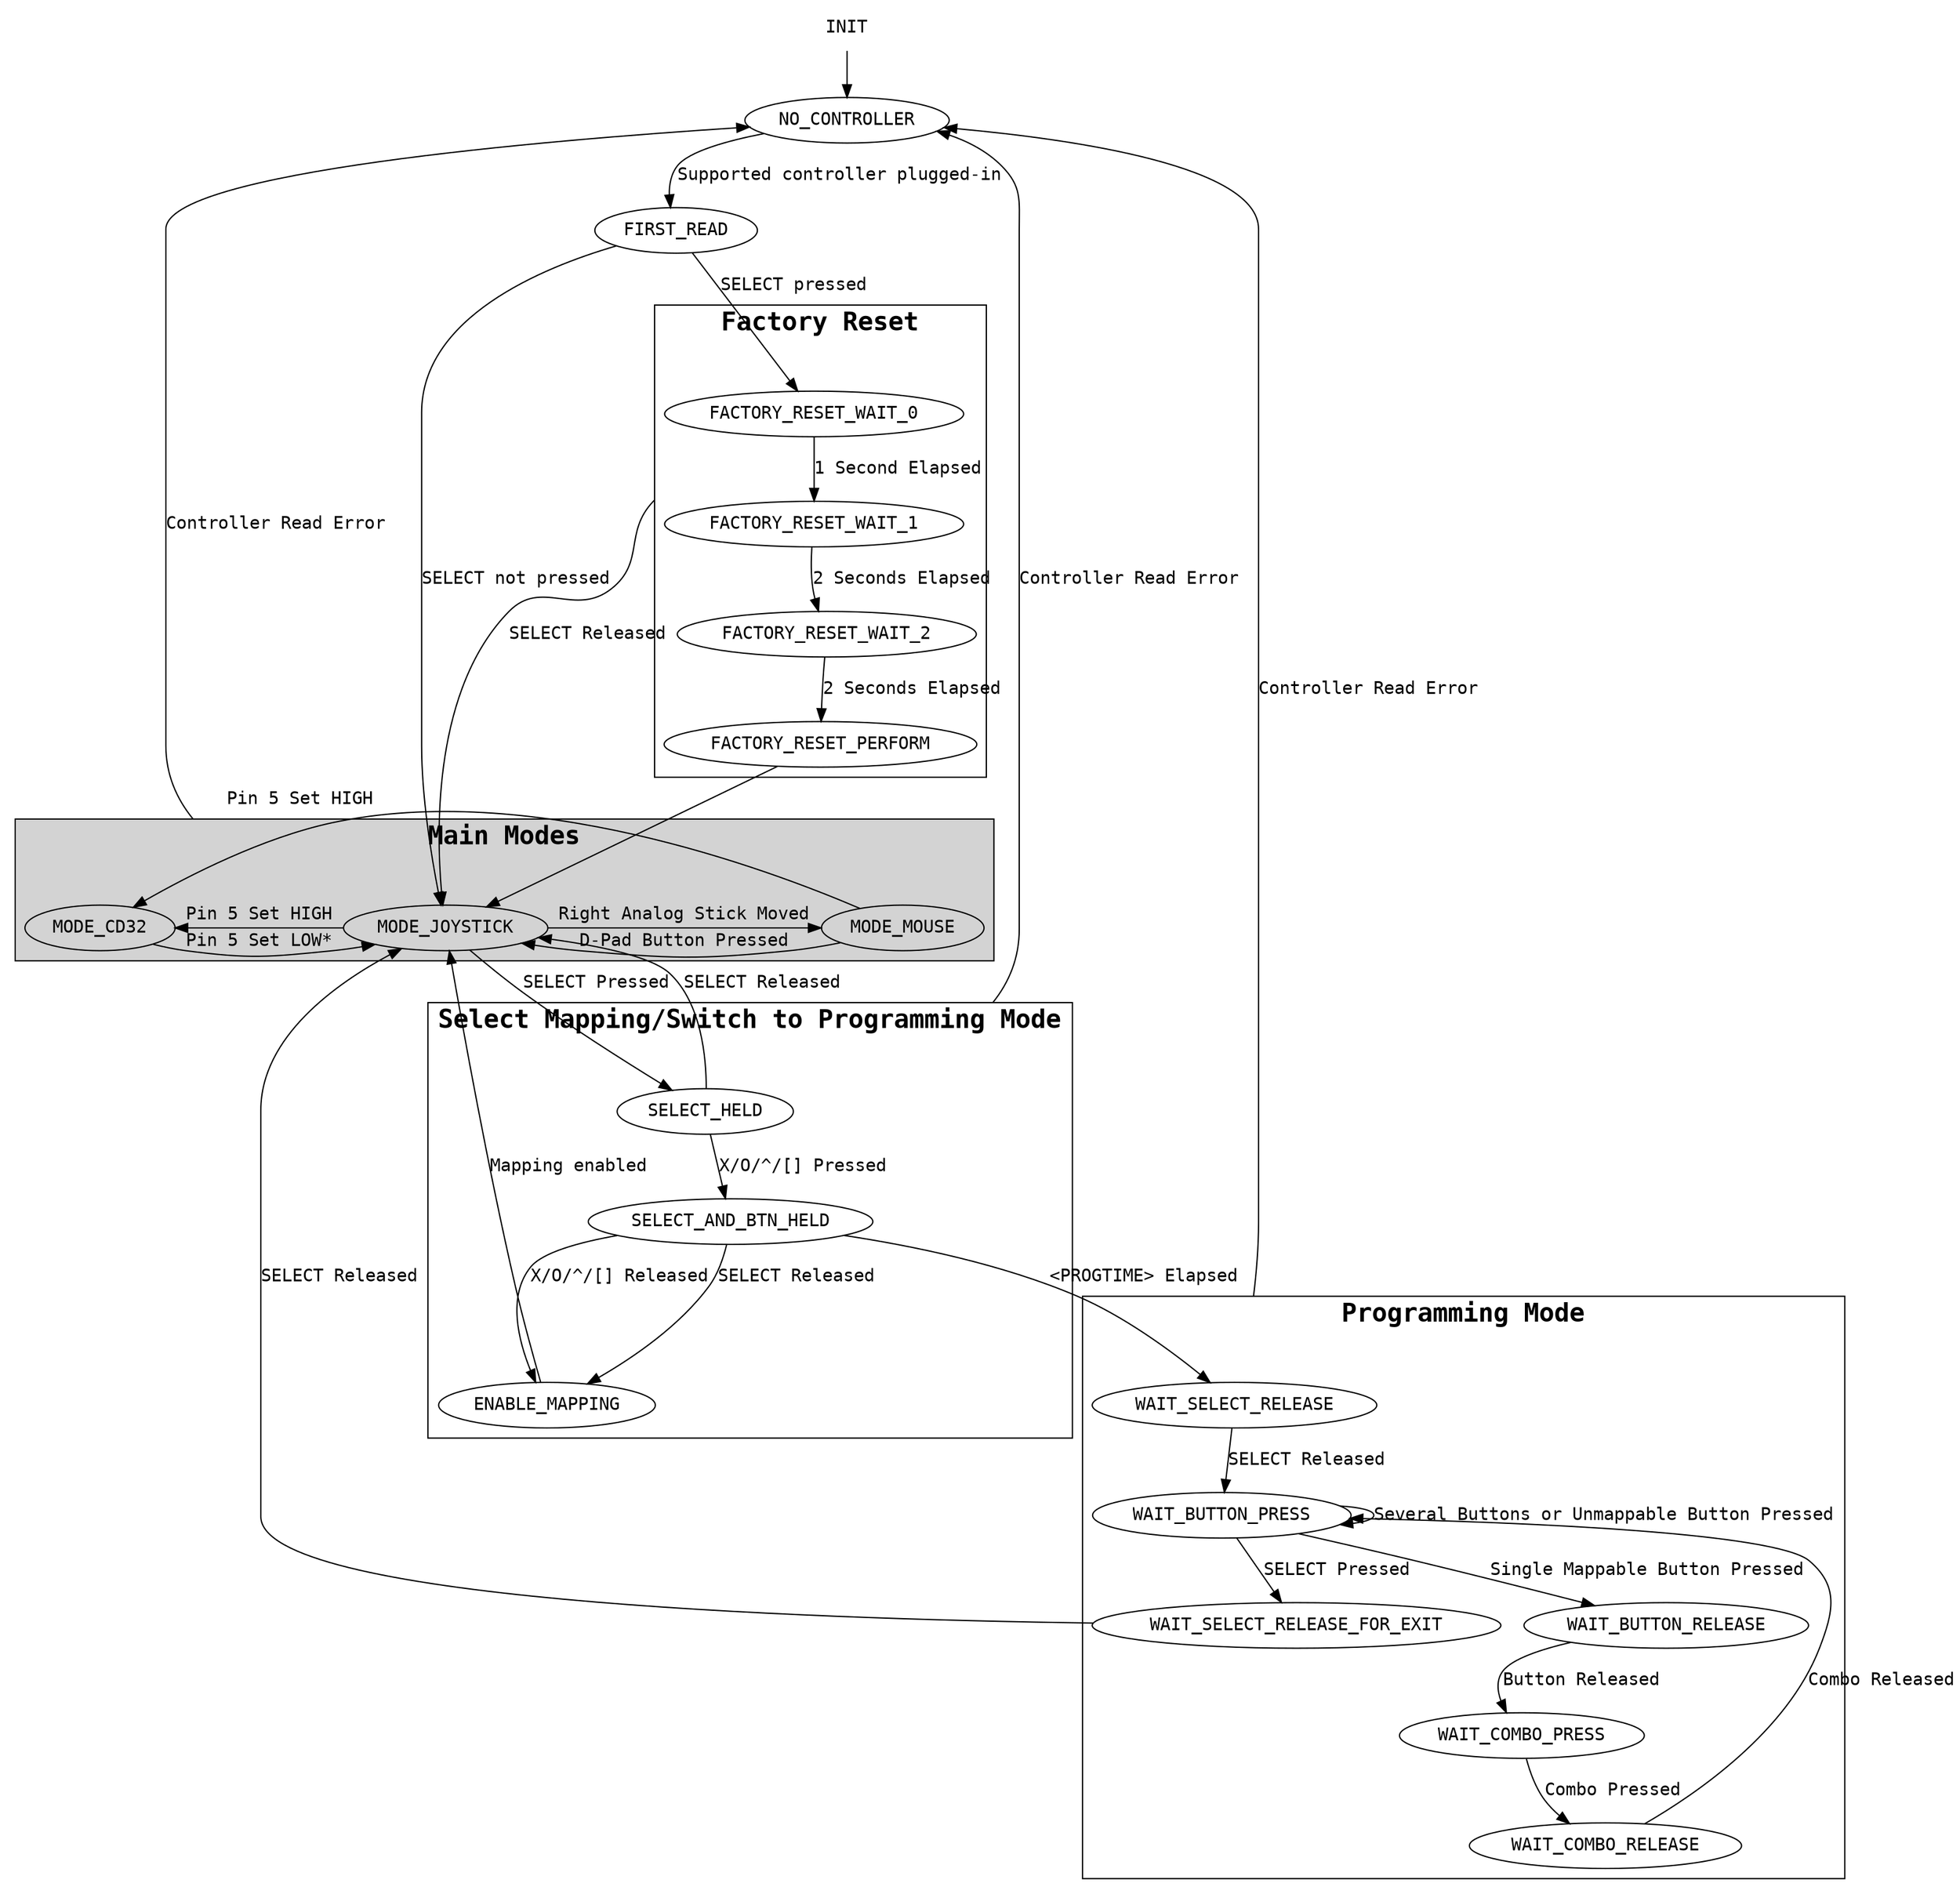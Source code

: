 digraph {
	#ratio = 0.75;

	compound = true;
	newrank = true;
	#splines=line
	edge [splines = "curved"];
	node [fontname = "Courier"];
	edge [fontname = "Courier"];
	#subgraph [fontname = "Courier"];
	clusterrank = "local";
	
	# Initialization
	{
		node [shape = "plaintext"];

		INIT;
	}
	
	NO_CONTROLLER;
	FIRST_READ;

	INIT -> NO_CONTROLLER;
	NO_CONTROLLER -> FIRST_READ [label = "Supported controller plugged-in"];
	FIRST_READ -> FACTORY_RESET_WAIT_0 [label = "SELECT pressed"];
	FIRST_READ -> MODE_JOYSTICK [label = "SELECT not pressed"]

	# Main Mode Transitions
	subgraph "cluster_main" {
		label = "Main Modes";
		fontname = "Courier-bold";
		fontsize = "20pt";
		style = "filled";

		{
			rank="same";
			node [style = "filled"];

			MODE_MOUSE;
			MODE_JOYSTICK;
			MODE_CD32;
		}

		MODE_JOYSTICK -> MODE_MOUSE [label = "Right Analog Stick Moved"];
		MODE_MOUSE -> MODE_JOYSTICK [label = "D-Pad Button Pressed"];
		MODE_JOYSTICK -> MODE_CD32 [label = "Pin 5 Set HIGH"];
		MODE_MOUSE -> MODE_CD32 [label = "Pin 5 Set HIGH"];
		MODE_CD32 -> MODE_JOYSTICK [label = "Pin 5 Set LOW*"];
	}

	# This actually represents a transitions valid for all nodes in the cluster
	MODE_JOYSTICK -> NO_CONTROLLER [label = "Controller Read Error", ltail = cluster_main];
	
	subgraph "cluster_progswitch" {
		label = "Select Mapping/Switch to Programming Mode";
		fontname = "Courier-bold";
		fontsize = "20pt";
		
		# States for entering Programming Mode
		SELECT_HELD;
		SELECT_AND_BTN_HELD;
		ENABLE_MAPPING;

		SELECT_HELD -> SELECT_AND_BTN_HELD [label = "X/O/^/[] Pressed"]
		SELECT_AND_BTN_HELD -> ENABLE_MAPPING [label = "X/O/^/[] Released"]
		SELECT_AND_BTN_HELD -> ENABLE_MAPPING [label = "SELECT Released"]
	}

	MODE_JOYSTICK -> SELECT_HELD [label = "SELECT Pressed"]
	SELECT_HELD -> MODE_JOYSTICK [label = "SELECT Released"]
	ENABLE_MAPPING -> MODE_JOYSTICK [label = "Mapping enabled"]
	SELECT_AND_BTN_HELD -> WAIT_SELECT_RELEASE [label = "<PROGTIME> Elapsed"]

	# Again, valid for all nodes in the cluster
	SELECT_HELD -> NO_CONTROLLER [label = "Controller Read Error", ltail = cluster_progswitch];

	subgraph "cluster_progmode" {
		label = "Programming Mode";
		fontname = "Courier-bold";
		fontsize = "20pt";
		
		# Programming Mode States
		WAIT_SELECT_RELEASE;
		WAIT_BUTTON_PRESS;
		WAIT_BUTTON_RELEASE;
		WAIT_COMBO_PRESS;
		WAIT_COMBO_RELEASE;
		WAIT_SELECT_RELEASE_FOR_EXIT;

		WAIT_SELECT_RELEASE -> WAIT_BUTTON_PRESS [label = "SELECT Released"]
		WAIT_BUTTON_PRESS -> WAIT_SELECT_RELEASE_FOR_EXIT [label = "SELECT Pressed"]
		WAIT_BUTTON_PRESS -> WAIT_BUTTON_RELEASE [label = "Single Mappable Button Pressed"]
		WAIT_BUTTON_PRESS -> WAIT_BUTTON_PRESS [label = "Several Buttons or Unmappable Button Pressed"]
		WAIT_BUTTON_RELEASE -> WAIT_COMBO_PRESS [label = "Button Released"]
		WAIT_COMBO_PRESS -> WAIT_COMBO_RELEASE [label = "Combo Pressed"]
		WAIT_COMBO_RELEASE -> WAIT_BUTTON_PRESS [label = "Combo Released"]
	}

	WAIT_SELECT_RELEASE_FOR_EXIT -> MODE_JOYSTICK [label = "SELECT Released"]

	# Guess what??? Valid for all nodes in the cluster
	WAIT_SELECT_RELEASE -> NO_CONTROLLER [label = "Controller Read Error", ltail = cluster_progmode];
	
	subgraph "cluster_reset" {
		label = "Factory Reset";
		fontname = "Courier-bold";
		fontsize = "20pt";
		
		FACTORY_RESET_WAIT_0;
		FACTORY_RESET_WAIT_1;
		FACTORY_RESET_WAIT_2;
		FACTORY_RESET_PERFORM;
		
		FACTORY_RESET_WAIT_0 -> FACTORY_RESET_WAIT_1 [label = "1 Second Elapsed"];
		FACTORY_RESET_WAIT_1 -> FACTORY_RESET_WAIT_2 [label = "2 Seconds Elapsed"];
		FACTORY_RESET_WAIT_2 -> FACTORY_RESET_PERFORM [label = "2 Seconds Elapsed"];
	}
	
	FACTORY_RESET_PERFORM -> MODE_JOYSTICK;
	
	# Valid for all nodes in the cluster
	FACTORY_RESET_WAIT_0 -> MODE_JOYSTICK [label = "SELECT Released", ltail = cluster_reset];
}
